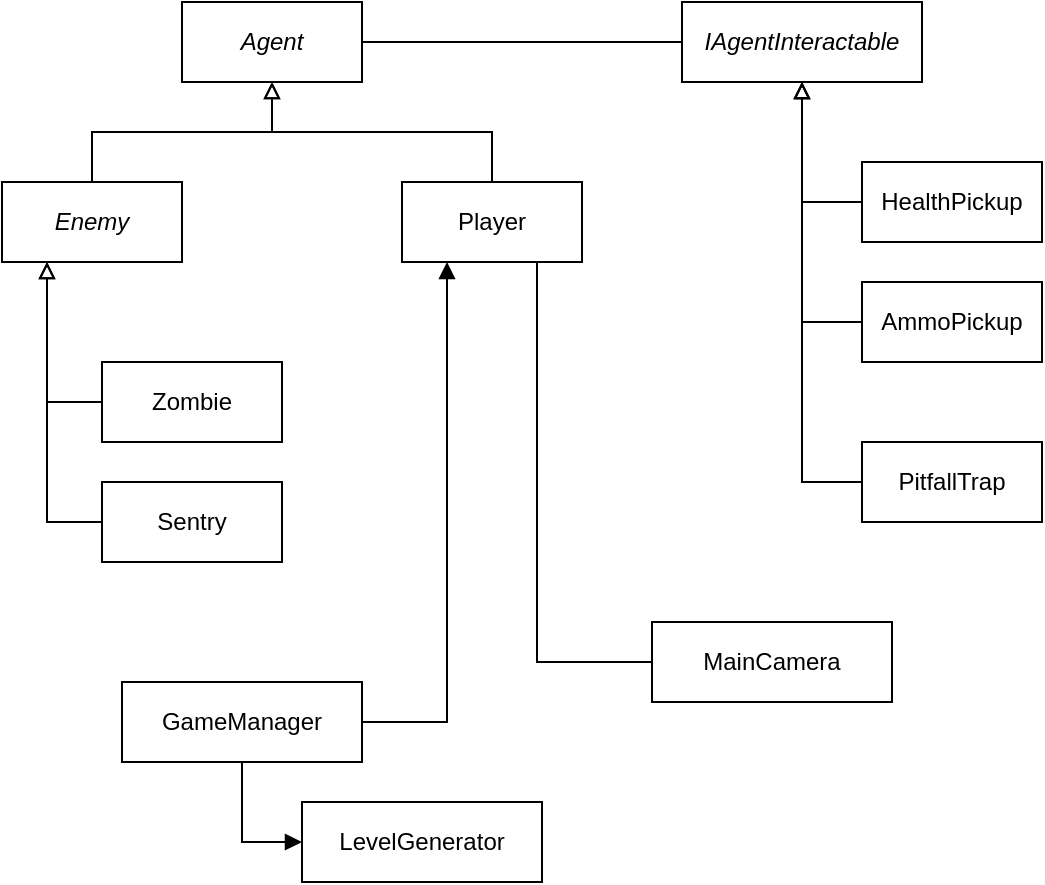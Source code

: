 <mxfile>
    <diagram id="8E8LMczQ9ZyBZbmhh0_T" name="Page-1">
        <mxGraphModel dx="1060" dy="790" grid="1" gridSize="10" guides="1" tooltips="1" connect="1" arrows="1" fold="1" page="1" pageScale="1" pageWidth="850" pageHeight="1100" math="0" shadow="0">
            <root>
                <mxCell id="0"/>
                <mxCell id="1" parent="0"/>
                <mxCell id="2" value="Agent" style="rounded=0;whiteSpace=wrap;html=1;fontStyle=2" vertex="1" parent="1">
                    <mxGeometry x="130" y="420" width="90" height="40" as="geometry"/>
                </mxCell>
                <mxCell id="17" style="edgeStyle=orthogonalEdgeStyle;rounded=0;orthogonalLoop=1;jettySize=auto;html=1;exitX=0.5;exitY=0;exitDx=0;exitDy=0;entryX=0.5;entryY=1;entryDx=0;entryDy=0;endArrow=block;endFill=0;" edge="1" parent="1" source="3" target="2">
                    <mxGeometry relative="1" as="geometry"/>
                </mxCell>
                <mxCell id="40" style="edgeStyle=orthogonalEdgeStyle;rounded=0;orthogonalLoop=1;jettySize=auto;html=1;exitX=0.75;exitY=1;exitDx=0;exitDy=0;entryX=0;entryY=0.5;entryDx=0;entryDy=0;endArrow=none;endFill=0;" edge="1" parent="1" source="3" target="35">
                    <mxGeometry relative="1" as="geometry"/>
                </mxCell>
                <mxCell id="3" value="Player" style="rounded=0;whiteSpace=wrap;html=1;" vertex="1" parent="1">
                    <mxGeometry x="240" y="510" width="90" height="40" as="geometry"/>
                </mxCell>
                <mxCell id="16" style="edgeStyle=orthogonalEdgeStyle;rounded=0;orthogonalLoop=1;jettySize=auto;html=1;exitX=0.5;exitY=0;exitDx=0;exitDy=0;entryX=0.5;entryY=1;entryDx=0;entryDy=0;endArrow=block;endFill=0;" edge="1" parent="1" source="4" target="2">
                    <mxGeometry relative="1" as="geometry"/>
                </mxCell>
                <mxCell id="4" value="Enemy" style="rounded=0;whiteSpace=wrap;html=1;fontStyle=2" vertex="1" parent="1">
                    <mxGeometry x="40" y="510" width="90" height="40" as="geometry"/>
                </mxCell>
                <mxCell id="13" style="edgeStyle=orthogonalEdgeStyle;rounded=0;orthogonalLoop=1;jettySize=auto;html=1;exitX=0;exitY=0.5;exitDx=0;exitDy=0;entryX=0.25;entryY=1;entryDx=0;entryDy=0;endArrow=block;endFill=0;" edge="1" parent="1" source="5" target="4">
                    <mxGeometry relative="1" as="geometry"/>
                </mxCell>
                <mxCell id="5" value="Zombie" style="rounded=0;whiteSpace=wrap;html=1;" vertex="1" parent="1">
                    <mxGeometry x="90" y="600" width="90" height="40" as="geometry"/>
                </mxCell>
                <mxCell id="14" style="edgeStyle=orthogonalEdgeStyle;rounded=0;orthogonalLoop=1;jettySize=auto;html=1;exitX=0;exitY=0.5;exitDx=0;exitDy=0;entryX=0.25;entryY=1;entryDx=0;entryDy=0;endArrow=block;endFill=0;" edge="1" parent="1" source="6" target="4">
                    <mxGeometry relative="1" as="geometry"/>
                </mxCell>
                <mxCell id="6" value="Sentry" style="rounded=0;whiteSpace=wrap;html=1;" vertex="1" parent="1">
                    <mxGeometry x="90" y="660" width="90" height="40" as="geometry"/>
                </mxCell>
                <mxCell id="18" value="IAgentInteractable" style="rounded=0;whiteSpace=wrap;html=1;fontStyle=2" vertex="1" parent="1">
                    <mxGeometry x="380" y="420" width="120" height="40" as="geometry"/>
                </mxCell>
                <mxCell id="19" value="" style="endArrow=none;html=1;entryX=0;entryY=0.5;entryDx=0;entryDy=0;exitX=1;exitY=0.5;exitDx=0;exitDy=0;" edge="1" parent="1" source="2" target="18">
                    <mxGeometry width="50" height="50" relative="1" as="geometry">
                        <mxPoint x="400" y="720" as="sourcePoint"/>
                        <mxPoint x="450" y="670" as="targetPoint"/>
                    </mxGeometry>
                </mxCell>
                <mxCell id="25" style="edgeStyle=orthogonalEdgeStyle;rounded=0;orthogonalLoop=1;jettySize=auto;html=1;exitX=0;exitY=0.5;exitDx=0;exitDy=0;entryX=0.5;entryY=1;entryDx=0;entryDy=0;endArrow=block;endFill=0;" edge="1" parent="1" source="21" target="18">
                    <mxGeometry relative="1" as="geometry"/>
                </mxCell>
                <mxCell id="21" value="HealthPickup" style="rounded=0;whiteSpace=wrap;html=1;" vertex="1" parent="1">
                    <mxGeometry x="470" y="500" width="90" height="40" as="geometry"/>
                </mxCell>
                <mxCell id="26" style="edgeStyle=orthogonalEdgeStyle;rounded=0;orthogonalLoop=1;jettySize=auto;html=1;exitX=0;exitY=0.5;exitDx=0;exitDy=0;endArrow=block;endFill=0;entryX=0.5;entryY=1;entryDx=0;entryDy=0;" edge="1" parent="1" source="22" target="18">
                    <mxGeometry relative="1" as="geometry">
                        <mxPoint x="550" y="460" as="targetPoint"/>
                    </mxGeometry>
                </mxCell>
                <mxCell id="22" value="AmmoPickup" style="rounded=0;whiteSpace=wrap;html=1;" vertex="1" parent="1">
                    <mxGeometry x="470" y="560" width="90" height="40" as="geometry"/>
                </mxCell>
                <mxCell id="27" style="edgeStyle=orthogonalEdgeStyle;rounded=0;orthogonalLoop=1;jettySize=auto;html=1;exitX=0;exitY=0.5;exitDx=0;exitDy=0;endArrow=block;endFill=0;entryX=0.5;entryY=1;entryDx=0;entryDy=0;" edge="1" parent="1" source="23" target="18">
                    <mxGeometry relative="1" as="geometry">
                        <mxPoint x="550" y="460" as="targetPoint"/>
                    </mxGeometry>
                </mxCell>
                <mxCell id="23" value="PitfallTrap" style="rounded=0;whiteSpace=wrap;html=1;" vertex="1" parent="1">
                    <mxGeometry x="470" y="640" width="90" height="40" as="geometry"/>
                </mxCell>
                <mxCell id="38" style="edgeStyle=orthogonalEdgeStyle;rounded=0;orthogonalLoop=1;jettySize=auto;html=1;exitX=1;exitY=0.5;exitDx=0;exitDy=0;entryX=0.25;entryY=1;entryDx=0;entryDy=0;endArrow=block;endFill=1;" edge="1" parent="1" source="28" target="3">
                    <mxGeometry relative="1" as="geometry"/>
                </mxCell>
                <mxCell id="28" value="GameManager" style="rounded=0;whiteSpace=wrap;html=1;fontStyle=0" vertex="1" parent="1">
                    <mxGeometry x="100" y="760" width="120" height="40" as="geometry"/>
                </mxCell>
                <mxCell id="33" style="edgeStyle=orthogonalEdgeStyle;rounded=0;orthogonalLoop=1;jettySize=auto;html=1;entryX=0;entryY=0.5;entryDx=0;entryDy=0;endArrow=block;endFill=1;exitX=0.5;exitY=1;exitDx=0;exitDy=0;" edge="1" parent="1" source="28" target="29">
                    <mxGeometry relative="1" as="geometry">
                        <mxPoint x="130" y="830" as="sourcePoint"/>
                    </mxGeometry>
                </mxCell>
                <mxCell id="29" value="&lt;span style=&quot;font-style: normal&quot;&gt;LevelGenerator&lt;/span&gt;" style="rounded=0;whiteSpace=wrap;html=1;fontStyle=2" vertex="1" parent="1">
                    <mxGeometry x="190" y="820" width="120" height="40" as="geometry"/>
                </mxCell>
                <mxCell id="35" value="MainCamera" style="rounded=0;whiteSpace=wrap;html=1;fontStyle=0" vertex="1" parent="1">
                    <mxGeometry x="365" y="730" width="120" height="40" as="geometry"/>
                </mxCell>
            </root>
        </mxGraphModel>
    </diagram>
</mxfile>